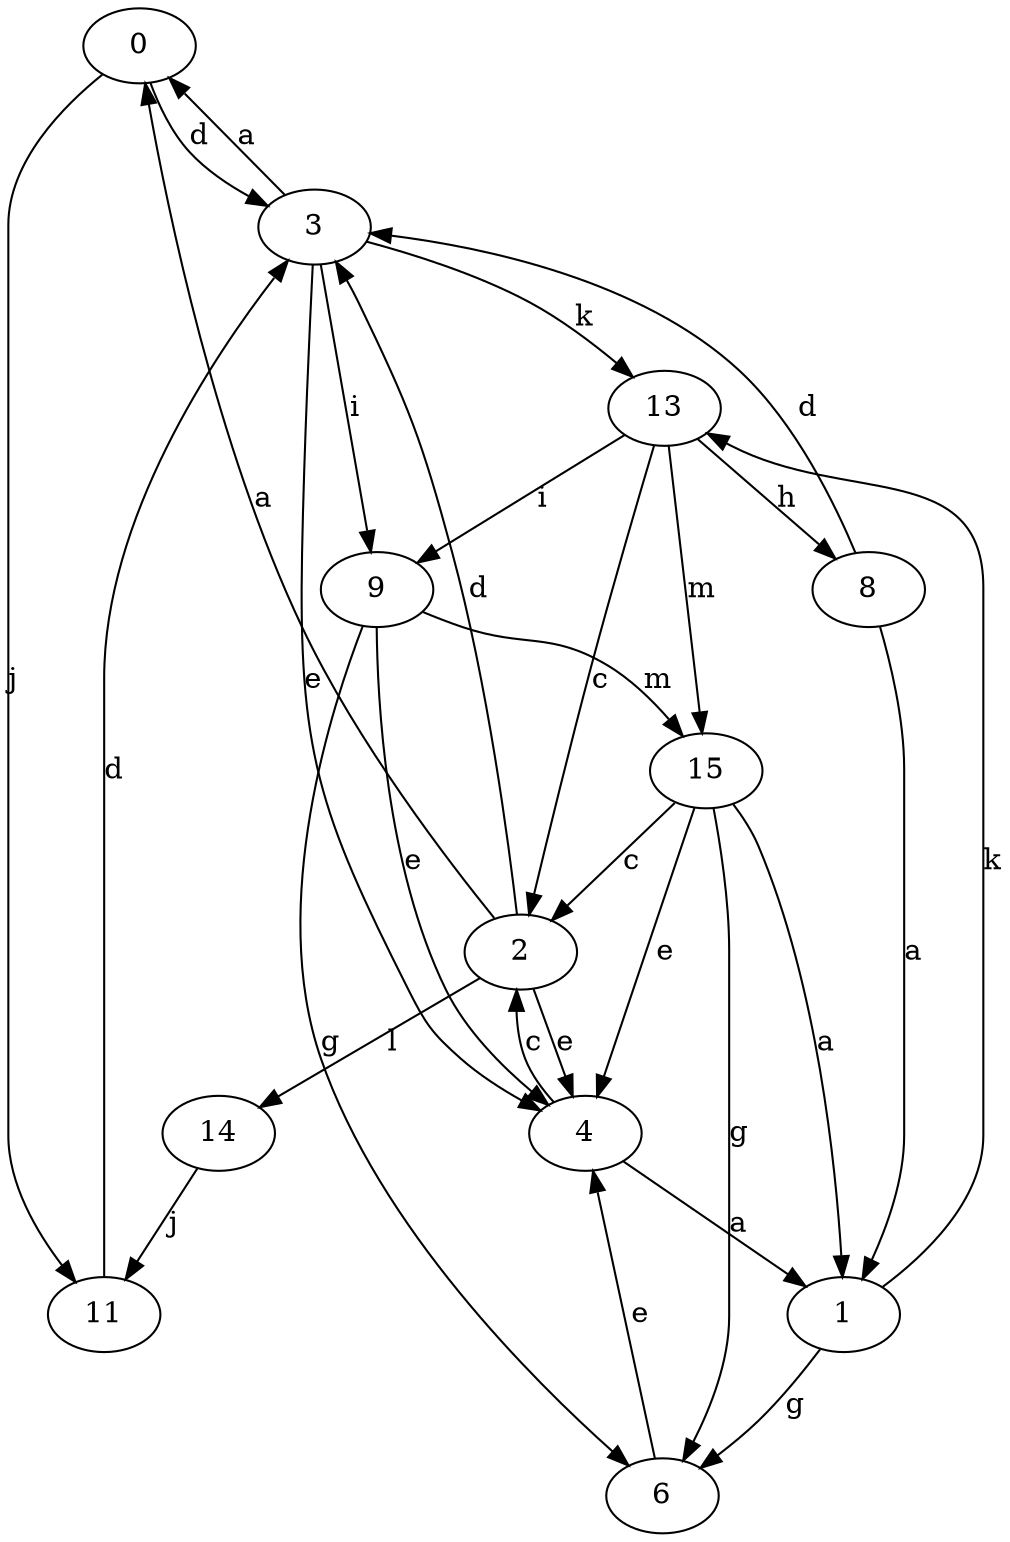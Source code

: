 strict digraph  {
0;
1;
2;
3;
4;
6;
8;
9;
11;
13;
14;
15;
0 -> 3  [label=d];
0 -> 11  [label=j];
1 -> 6  [label=g];
1 -> 13  [label=k];
2 -> 0  [label=a];
2 -> 3  [label=d];
2 -> 4  [label=e];
2 -> 14  [label=l];
3 -> 0  [label=a];
3 -> 4  [label=e];
3 -> 9  [label=i];
3 -> 13  [label=k];
4 -> 1  [label=a];
4 -> 2  [label=c];
6 -> 4  [label=e];
8 -> 1  [label=a];
8 -> 3  [label=d];
9 -> 4  [label=e];
9 -> 6  [label=g];
9 -> 15  [label=m];
11 -> 3  [label=d];
13 -> 2  [label=c];
13 -> 8  [label=h];
13 -> 9  [label=i];
13 -> 15  [label=m];
14 -> 11  [label=j];
15 -> 1  [label=a];
15 -> 2  [label=c];
15 -> 4  [label=e];
15 -> 6  [label=g];
}
